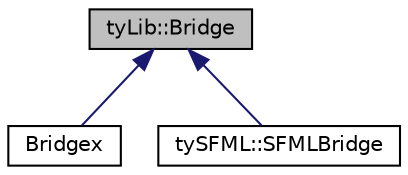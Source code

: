 digraph "tyLib::Bridge"
{
  edge [fontname="Helvetica",fontsize="10",labelfontname="Helvetica",labelfontsize="10"];
  node [fontname="Helvetica",fontsize="10",shape=record];
  Node1 [label="tyLib::Bridge",height=0.2,width=0.4,color="black", fillcolor="grey75", style="filled", fontcolor="black"];
  Node1 -> Node2 [dir="back",color="midnightblue",fontsize="10",style="solid",fontname="Helvetica"];
  Node2 [label="Bridgex",height=0.2,width=0.4,color="black", fillcolor="white", style="filled",URL="$class_bridgex.html"];
  Node1 -> Node3 [dir="back",color="midnightblue",fontsize="10",style="solid",fontname="Helvetica"];
  Node3 [label="tySFML::SFMLBridge",height=0.2,width=0.4,color="black", fillcolor="white", style="filled",URL="$classty_s_f_m_l_1_1_s_f_m_l_bridge.html"];
}
